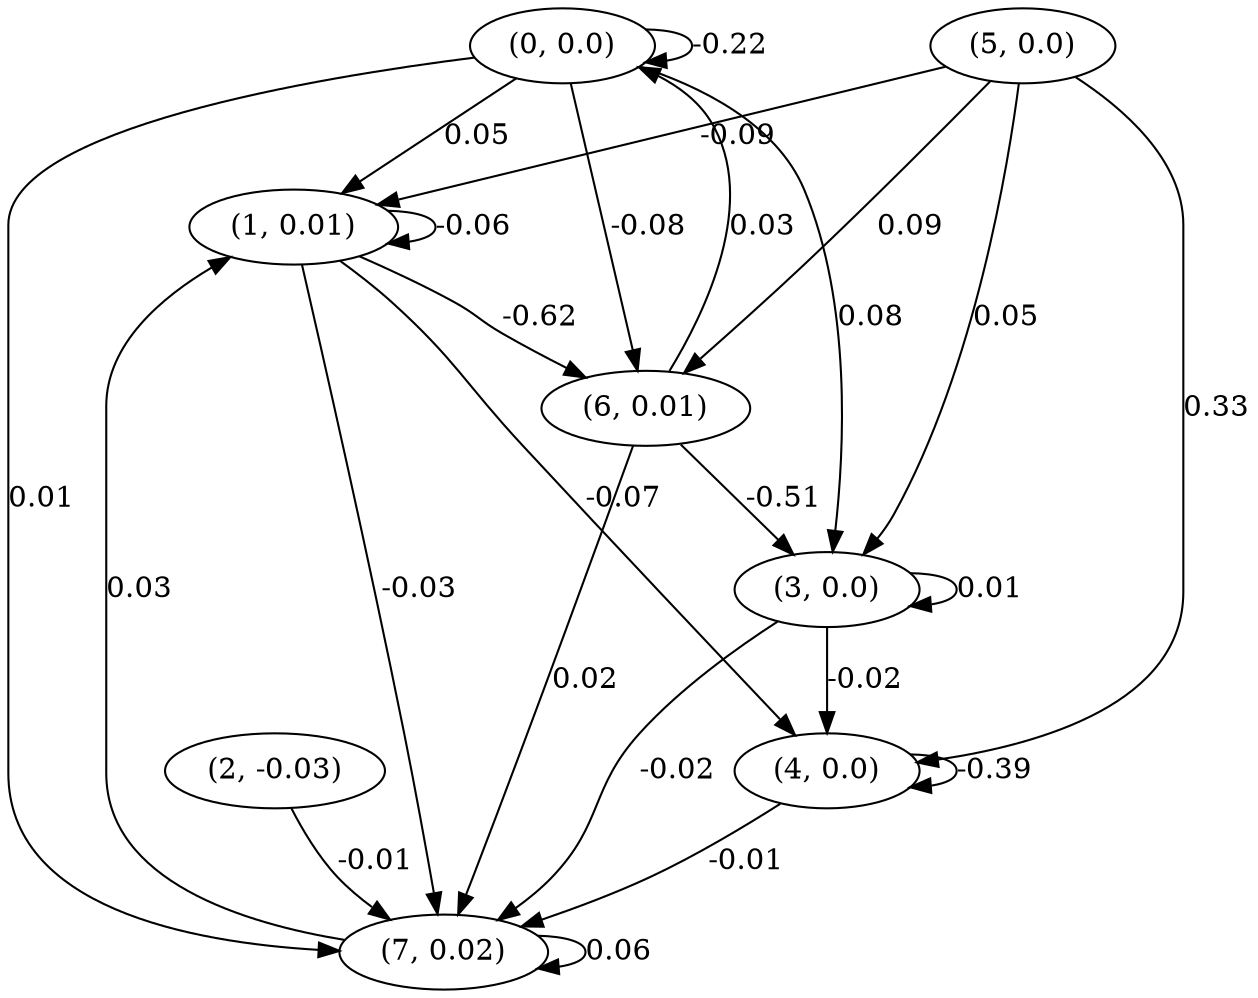 digraph {
    0 [ label = "(0, 0.0)" ]
    1 [ label = "(1, 0.01)" ]
    2 [ label = "(2, -0.03)" ]
    3 [ label = "(3, 0.0)" ]
    4 [ label = "(4, 0.0)" ]
    5 [ label = "(5, 0.0)" ]
    6 [ label = "(6, 0.01)" ]
    7 [ label = "(7, 0.02)" ]
    0 -> 0 [ label = "-0.22" ]
    1 -> 1 [ label = "-0.06" ]
    3 -> 3 [ label = "0.01" ]
    4 -> 4 [ label = "-0.39" ]
    7 -> 7 [ label = "0.06" ]
    6 -> 0 [ label = "0.03" ]
    0 -> 1 [ label = "0.05" ]
    5 -> 1 [ label = "-0.09" ]
    7 -> 1 [ label = "0.03" ]
    0 -> 3 [ label = "0.08" ]
    5 -> 3 [ label = "0.05" ]
    6 -> 3 [ label = "-0.51" ]
    1 -> 4 [ label = "-0.07" ]
    3 -> 4 [ label = "-0.02" ]
    5 -> 4 [ label = "0.33" ]
    0 -> 6 [ label = "-0.08" ]
    1 -> 6 [ label = "-0.62" ]
    5 -> 6 [ label = "0.09" ]
    0 -> 7 [ label = "0.01" ]
    1 -> 7 [ label = "-0.03" ]
    2 -> 7 [ label = "-0.01" ]
    3 -> 7 [ label = "-0.02" ]
    4 -> 7 [ label = "-0.01" ]
    6 -> 7 [ label = "0.02" ]
}

